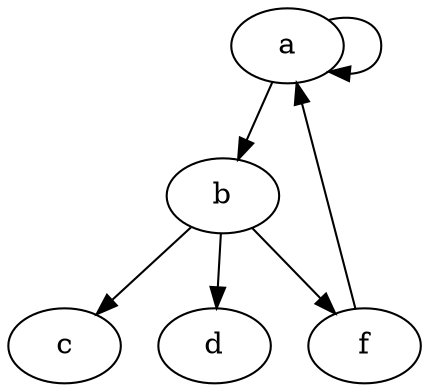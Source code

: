 digraph graphname {
    a;
    b;
    c;
    d;
    f;
    a -> a;
    a -> b;
    b -> c;
    b -> d;
    b -> f;
    f -> a;
}